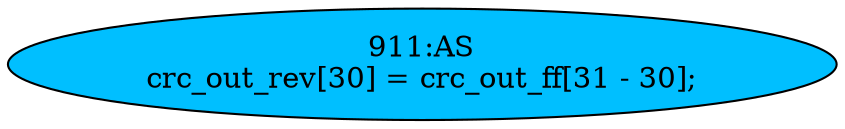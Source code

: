 strict digraph "" {
	node [label="\N"];
	"911:AS"	 [ast="<pyverilog.vparser.ast.Assign object at 0x7f01261e9410>",
		def_var="['crc_out_rev']",
		fillcolor=deepskyblue,
		label="911:AS
crc_out_rev[30] = crc_out_ff[31 - 30];",
		statements="[]",
		style=filled,
		typ=Assign,
		use_var="['crc_out_ff']"];
}
